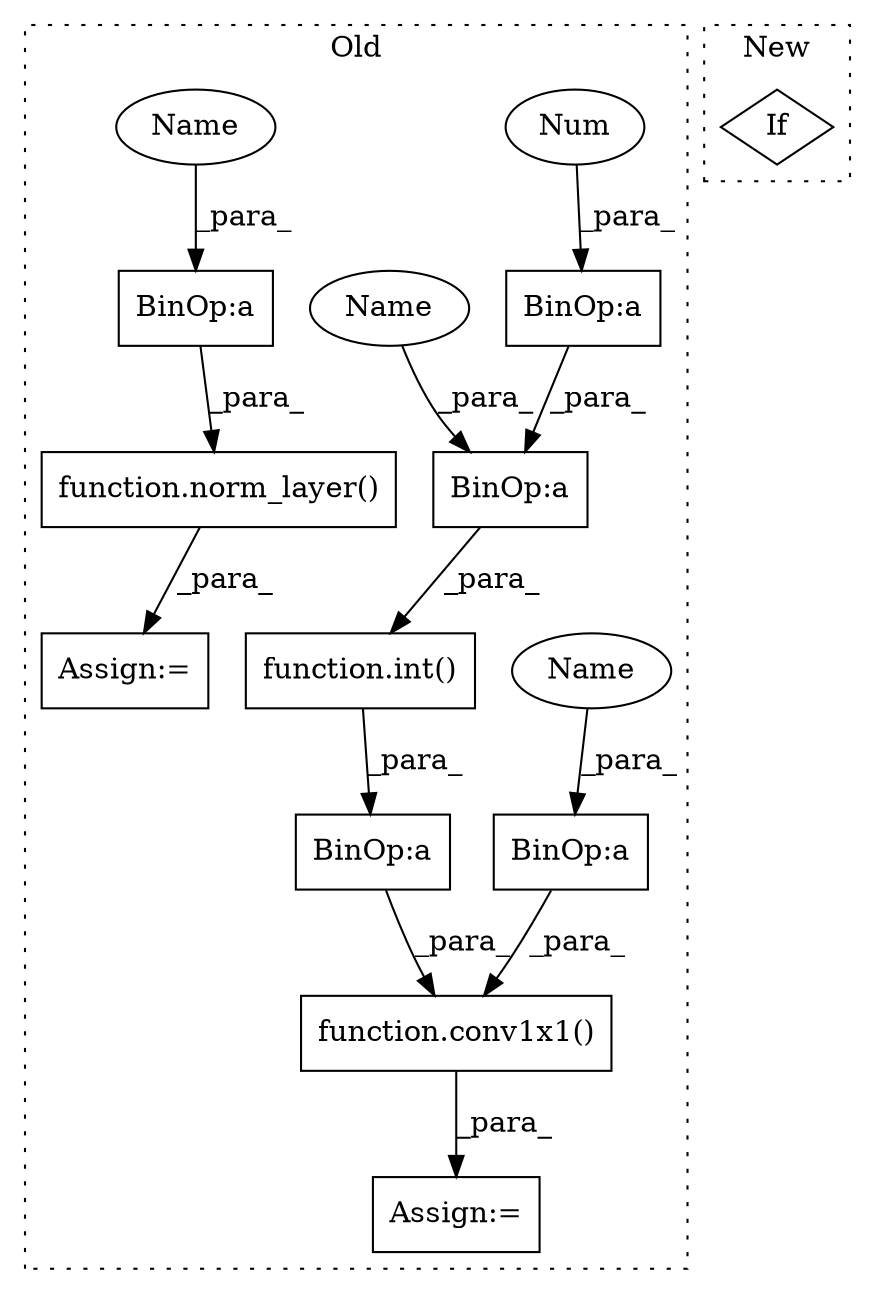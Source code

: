 digraph G {
subgraph cluster0 {
1 [label="function.norm_layer()" a="75" s="3590,3624" l="11,1" shape="box"];
3 [label="BinOp:a" a="82" s="3607" l="3" shape="box"];
4 [label="BinOp:a" a="82" s="3045" l="3" shape="box"];
5 [label="BinOp:a" a="82" s="3059" l="3" shape="box"];
6 [label="BinOp:a" a="82" s="3552" l="3" shape="box"];
7 [label="BinOp:a" a="82" s="3067" l="3" shape="box"];
8 [label="Num" a="76" s="3062" l="3" shape="ellipse"];
9 [label="function.conv1x1()" a="75" s="3531,3569" l="8,1" shape="box"];
10 [label="function.int()" a="75" s="3035,3066" l="4,1" shape="box"];
11 [label="Assign:=" a="68" s="3528" l="3" shape="box"];
12 [label="Assign:=" a="68" s="3587" l="3" shape="box"];
13 [label="Name" a="87" s="3546" l="6" shape="ellipse"];
14 [label="Name" a="87" s="3039" l="6" shape="ellipse"];
15 [label="Name" a="87" s="3601" l="6" shape="ellipse"];
label = "Old";
style="dotted";
}
subgraph cluster1 {
2 [label="If" a="96" s="847,862" l="3,14" shape="diamond"];
label = "New";
style="dotted";
}
1 -> 12 [label="_para_"];
3 -> 1 [label="_para_"];
4 -> 10 [label="_para_"];
5 -> 4 [label="_para_"];
6 -> 9 [label="_para_"];
7 -> 9 [label="_para_"];
8 -> 5 [label="_para_"];
9 -> 11 [label="_para_"];
10 -> 7 [label="_para_"];
13 -> 6 [label="_para_"];
14 -> 4 [label="_para_"];
15 -> 3 [label="_para_"];
}